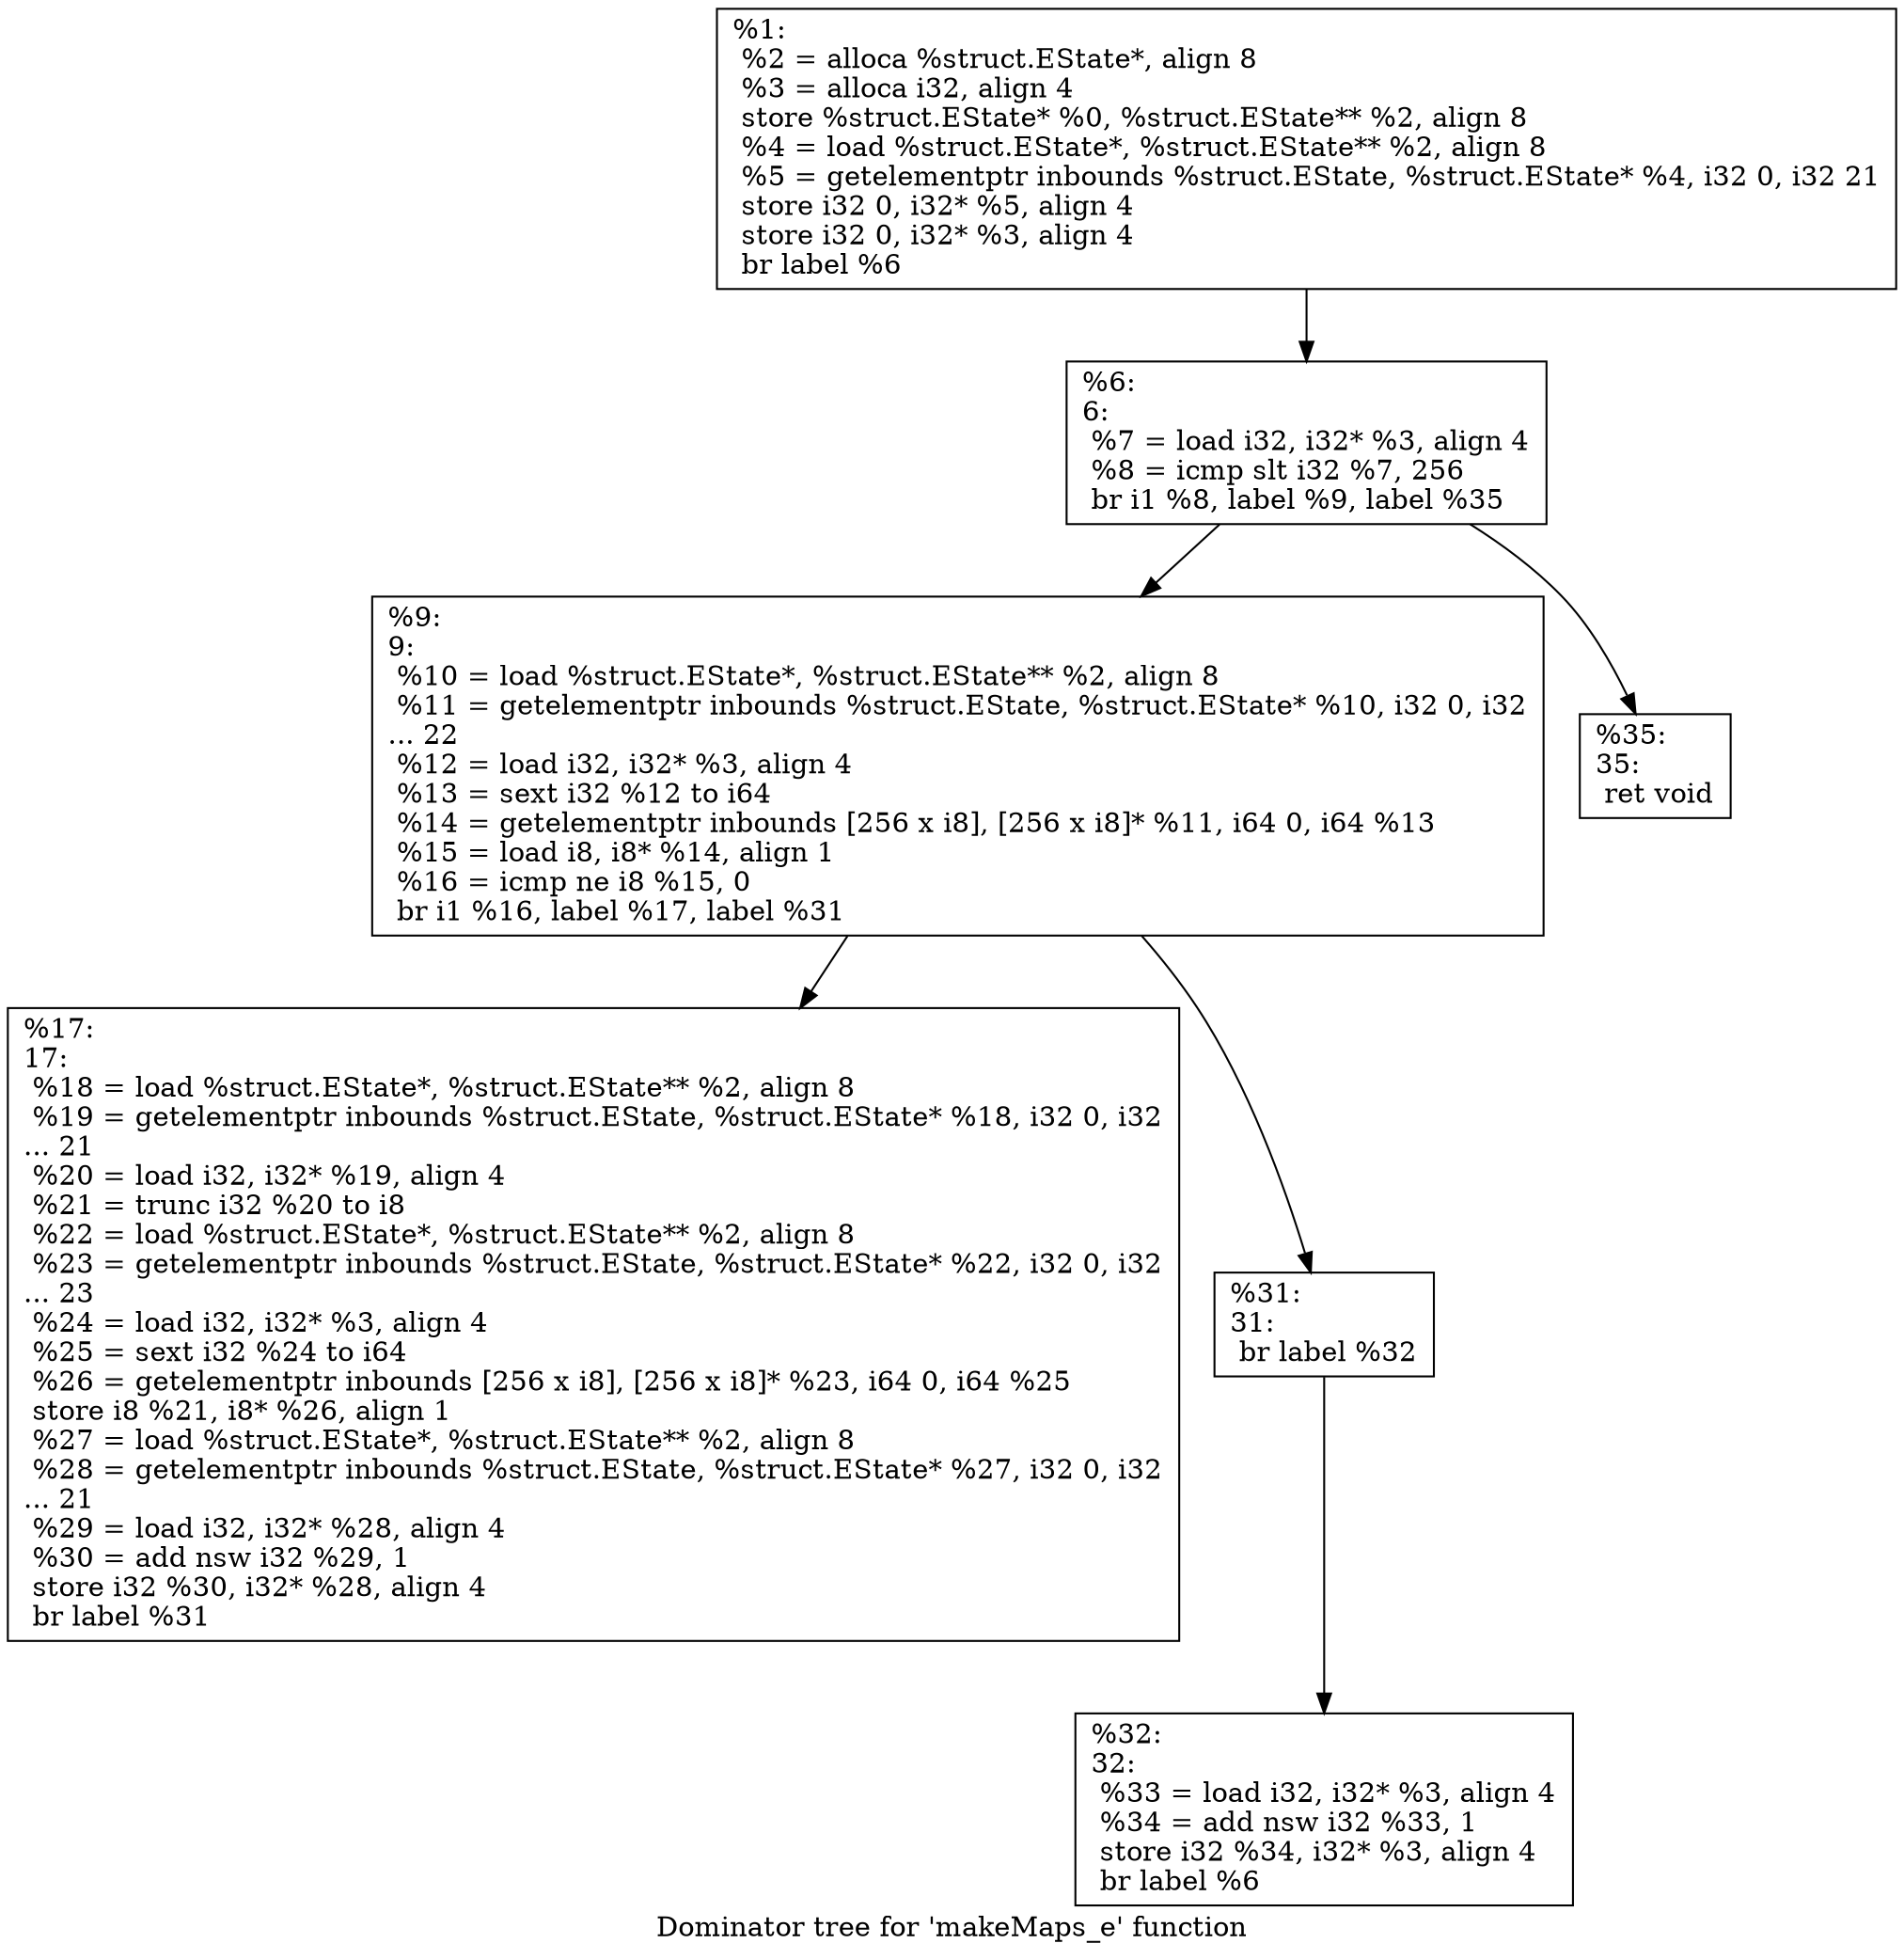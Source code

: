 digraph "Dominator tree for 'makeMaps_e' function" {
	label="Dominator tree for 'makeMaps_e' function";

	Node0xc017a0 [shape=record,label="{%1:\l  %2 = alloca %struct.EState*, align 8\l  %3 = alloca i32, align 4\l  store %struct.EState* %0, %struct.EState** %2, align 8\l  %4 = load %struct.EState*, %struct.EState** %2, align 8\l  %5 = getelementptr inbounds %struct.EState, %struct.EState* %4, i32 0, i32 21\l  store i32 0, i32* %5, align 4\l  store i32 0, i32* %3, align 4\l  br label %6\l}"];
	Node0xc017a0 -> Node0xdab9e0;
	Node0xdab9e0 [shape=record,label="{%6:\l6:                                                \l  %7 = load i32, i32* %3, align 4\l  %8 = icmp slt i32 %7, 256\l  br i1 %8, label %9, label %35\l}"];
	Node0xdab9e0 -> Node0xd68910;
	Node0xdab9e0 -> Node0xe45070;
	Node0xd68910 [shape=record,label="{%9:\l9:                                                \l  %10 = load %struct.EState*, %struct.EState** %2, align 8\l  %11 = getelementptr inbounds %struct.EState, %struct.EState* %10, i32 0, i32\l... 22\l  %12 = load i32, i32* %3, align 4\l  %13 = sext i32 %12 to i64\l  %14 = getelementptr inbounds [256 x i8], [256 x i8]* %11, i64 0, i64 %13\l  %15 = load i8, i8* %14, align 1\l  %16 = icmp ne i8 %15, 0\l  br i1 %16, label %17, label %31\l}"];
	Node0xd68910 -> Node0xe60150;
	Node0xd68910 -> Node0xdc91f0;
	Node0xe60150 [shape=record,label="{%17:\l17:                                               \l  %18 = load %struct.EState*, %struct.EState** %2, align 8\l  %19 = getelementptr inbounds %struct.EState, %struct.EState* %18, i32 0, i32\l... 21\l  %20 = load i32, i32* %19, align 4\l  %21 = trunc i32 %20 to i8\l  %22 = load %struct.EState*, %struct.EState** %2, align 8\l  %23 = getelementptr inbounds %struct.EState, %struct.EState* %22, i32 0, i32\l... 23\l  %24 = load i32, i32* %3, align 4\l  %25 = sext i32 %24 to i64\l  %26 = getelementptr inbounds [256 x i8], [256 x i8]* %23, i64 0, i64 %25\l  store i8 %21, i8* %26, align 1\l  %27 = load %struct.EState*, %struct.EState** %2, align 8\l  %28 = getelementptr inbounds %struct.EState, %struct.EState* %27, i32 0, i32\l... 21\l  %29 = load i32, i32* %28, align 4\l  %30 = add nsw i32 %29, 1\l  store i32 %30, i32* %28, align 4\l  br label %31\l}"];
	Node0xdc91f0 [shape=record,label="{%31:\l31:                                               \l  br label %32\l}"];
	Node0xdc91f0 -> Node0xda8000;
	Node0xda8000 [shape=record,label="{%32:\l32:                                               \l  %33 = load i32, i32* %3, align 4\l  %34 = add nsw i32 %33, 1\l  store i32 %34, i32* %3, align 4\l  br label %6\l}"];
	Node0xe45070 [shape=record,label="{%35:\l35:                                               \l  ret void\l}"];
}
